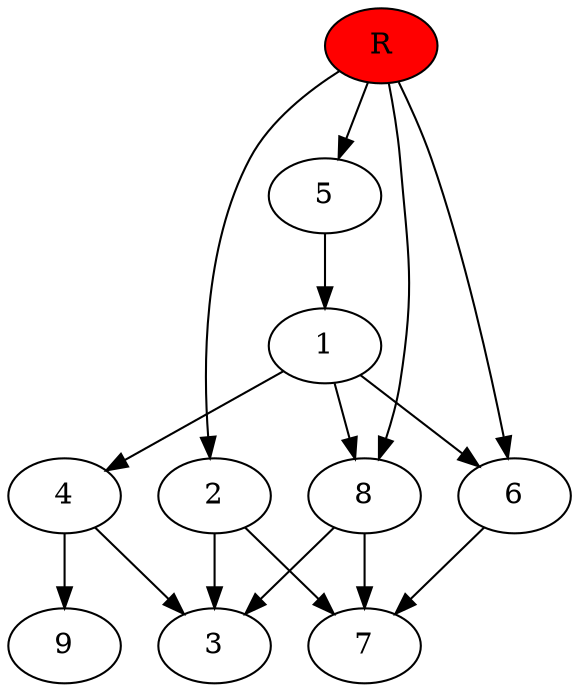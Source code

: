 digraph prb37559 {
	1
	2
	3
	4
	5
	6
	7
	8
	R [fillcolor="#ff0000" style=filled]
	1 -> 4
	1 -> 6
	1 -> 8
	2 -> 3
	2 -> 7
	4 -> 3
	4 -> 9
	5 -> 1
	6 -> 7
	8 -> 3
	8 -> 7
	R -> 2
	R -> 5
	R -> 6
	R -> 8
}
